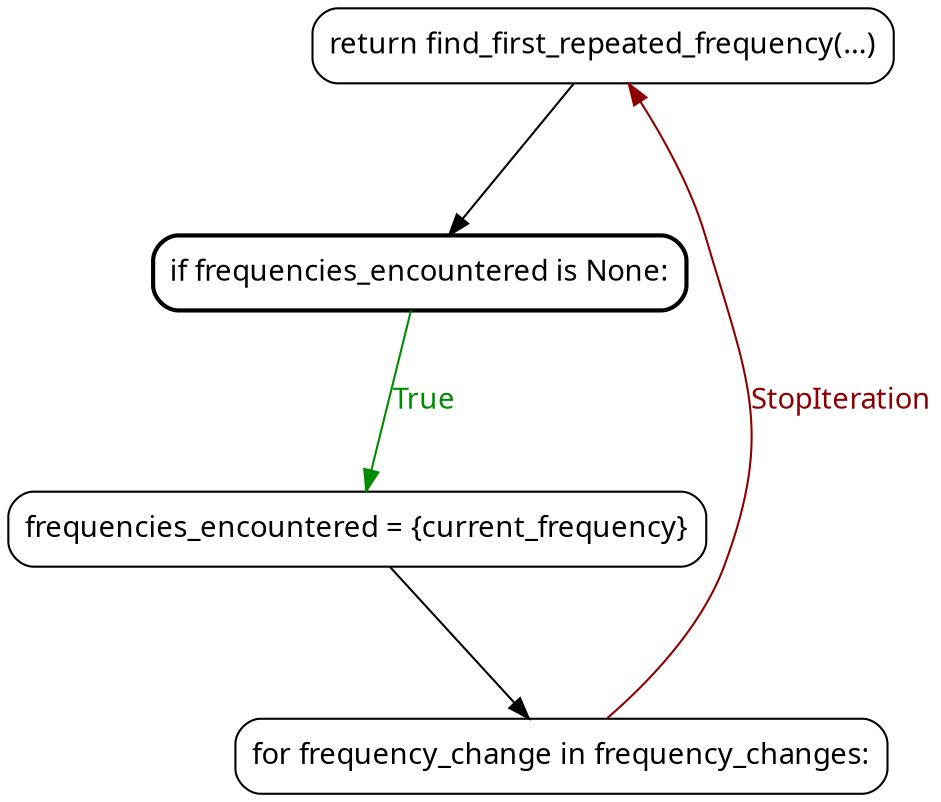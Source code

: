 strict digraph 6 {
    ranksep="1.0";
    node[shape="box",style="rounded",fontname="FiraCode Nerd Font"];
    edge[fontname="FiraCode Nerd Font"];
    4[label="return find_first_repeated_frequency(...)"];
    1[label="if frequencies_encountered is None:",style="rounded, bold"];
    3[label="frequencies_encountered = {current_frequency}"];
    2[label="for frequency_change in frequency_changes:"];
    4[label="return find_first_repeated_frequency(...)"];
    4 -> 1 ;
    1 -> 3 [label="True",color=green4,fontcolor=green4];
    3 -> 2 ;
    2 -> 4 [label="StopIteration",color=red4,fontcolor=red4];
}